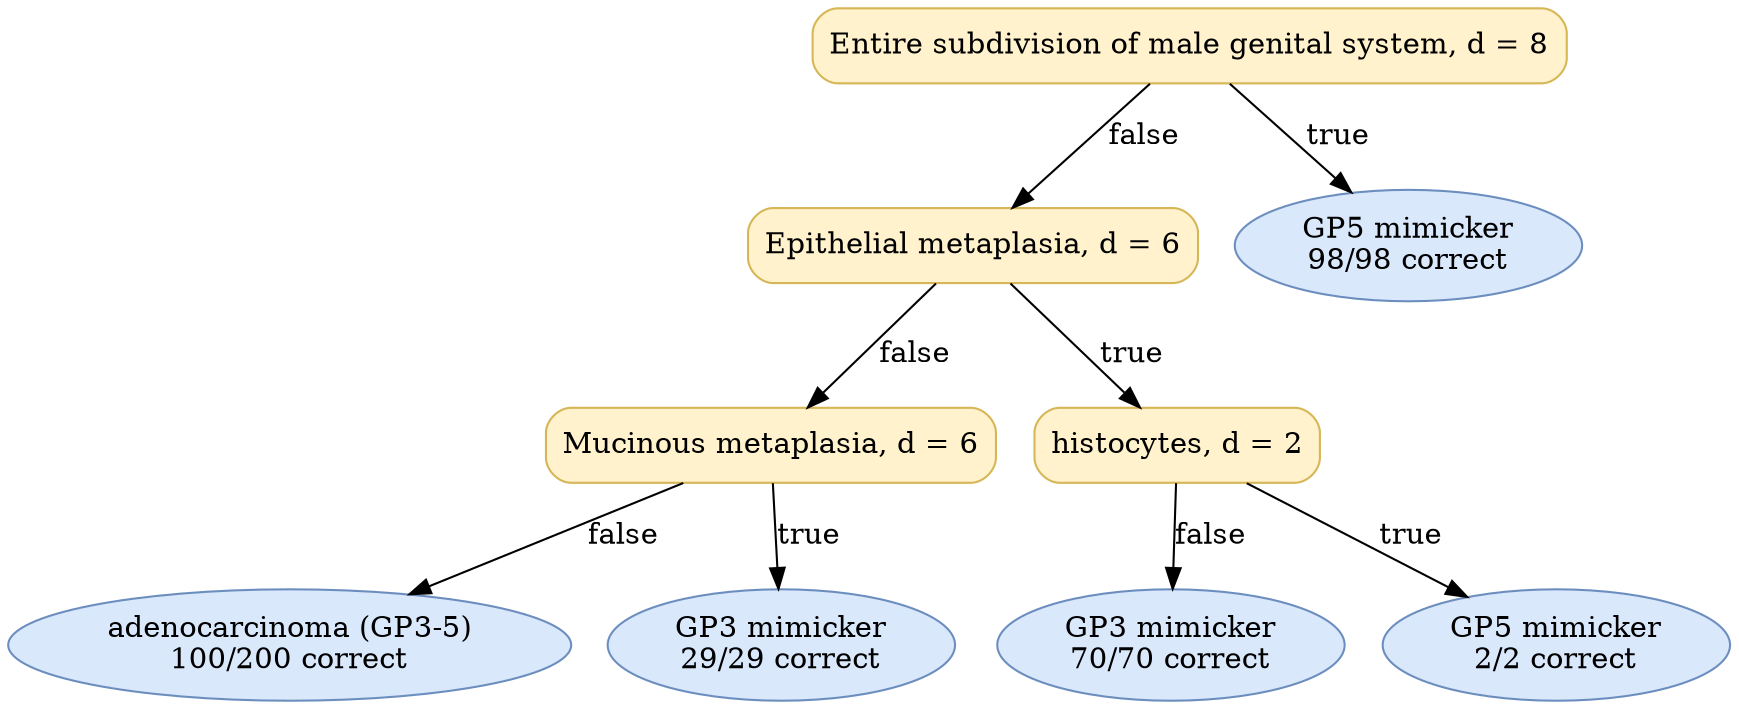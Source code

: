 digraph "DT" {
fontname="Times-Roman";
label="";
node [fontname="Times-Roman"];
Node1 [color="#D6B656", fillcolor="#FFF2CC", label="Entire subdivision of male genital system, d = 8", shape="box", style="rounded,filled"];
Node2 [color="#D6B656", fillcolor="#FFF2CC", label="Epithelial metaplasia, d = 6", shape="box", style="rounded,filled"];
Node3 [color="#D6B656", fillcolor="#FFF2CC", label="Mucinous metaplasia, d = 6", shape="box", style="rounded,filled"];
Node4 [color="#6C8EBF", fillcolor="#DAE8FC", label=<adenocarcinoma (GP3-5)<br/>100/200 correct>, shape="ellipse", style="rounded,filled"];
Node5 [color="#6C8EBF", fillcolor="#DAE8FC", label=<GP3 mimicker<br/>29/29 correct>, shape="ellipse", style="rounded,filled"];
Node6 [color="#D6B656", fillcolor="#FFF2CC", label="histocytes, d = 2", shape="box", style="rounded,filled"];
Node7 [color="#6C8EBF", fillcolor="#DAE8FC", label=<GP3 mimicker<br/>70/70 correct>, shape="ellipse", style="rounded,filled"];
Node8 [color="#6C8EBF", fillcolor="#DAE8FC", label=<GP5 mimicker<br/>2/2 correct>, shape="ellipse", style="rounded,filled"];
Node9 [color="#6C8EBF", fillcolor="#DAE8FC", label=<GP5 mimicker<br/>98/98 correct>, shape="ellipse", style="rounded,filled"];
Node1 -> Node2  [key=0, label="false"];
Node1 -> Node9  [key=0, label="true"];
Node2 -> Node3  [key=0, label="false"];
Node2 -> Node6  [key=0, label="true"];
Node3 -> Node4  [key=0, label="false"];
Node3 -> Node5  [key=0, label="true"];
Node6 -> Node7  [key=0, label="false"];
Node6 -> Node8  [key=0, label="true"];
}
